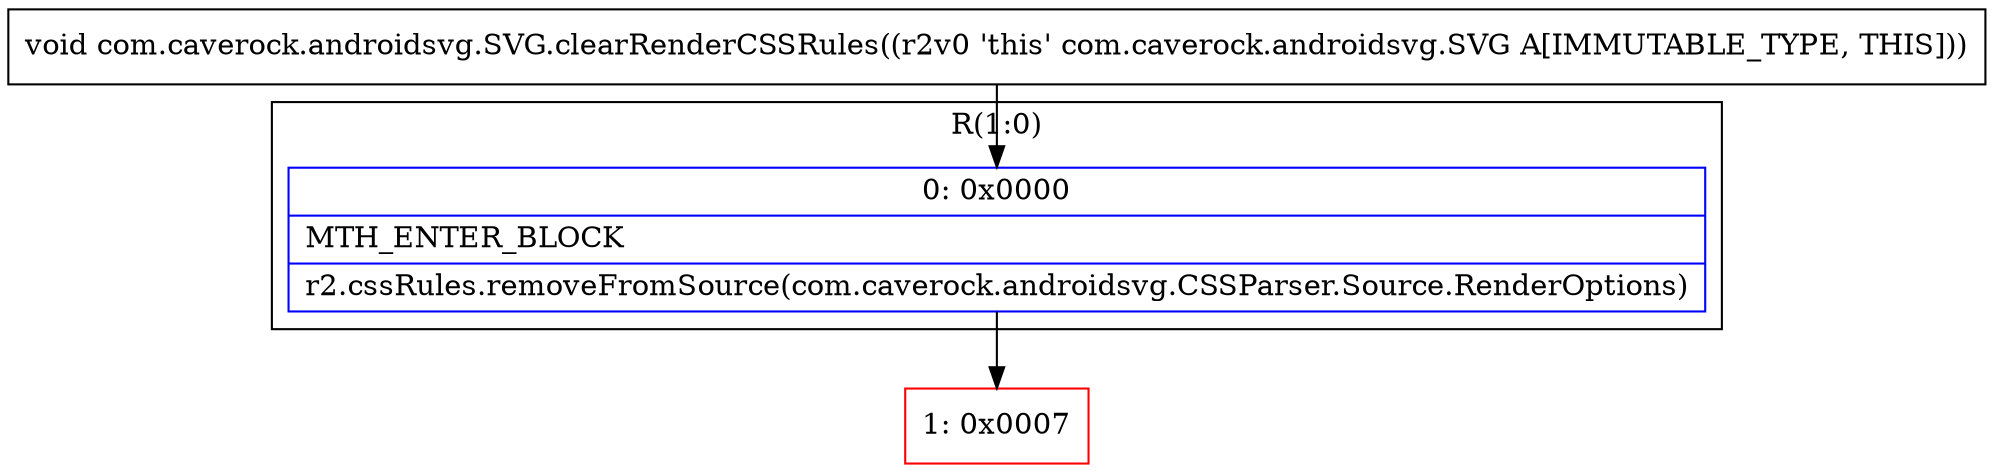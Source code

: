 digraph "CFG forcom.caverock.androidsvg.SVG.clearRenderCSSRules()V" {
subgraph cluster_Region_1497868633 {
label = "R(1:0)";
node [shape=record,color=blue];
Node_0 [shape=record,label="{0\:\ 0x0000|MTH_ENTER_BLOCK\l|r2.cssRules.removeFromSource(com.caverock.androidsvg.CSSParser.Source.RenderOptions)\l}"];
}
Node_1 [shape=record,color=red,label="{1\:\ 0x0007}"];
MethodNode[shape=record,label="{void com.caverock.androidsvg.SVG.clearRenderCSSRules((r2v0 'this' com.caverock.androidsvg.SVG A[IMMUTABLE_TYPE, THIS])) }"];
MethodNode -> Node_0;
Node_0 -> Node_1;
}

